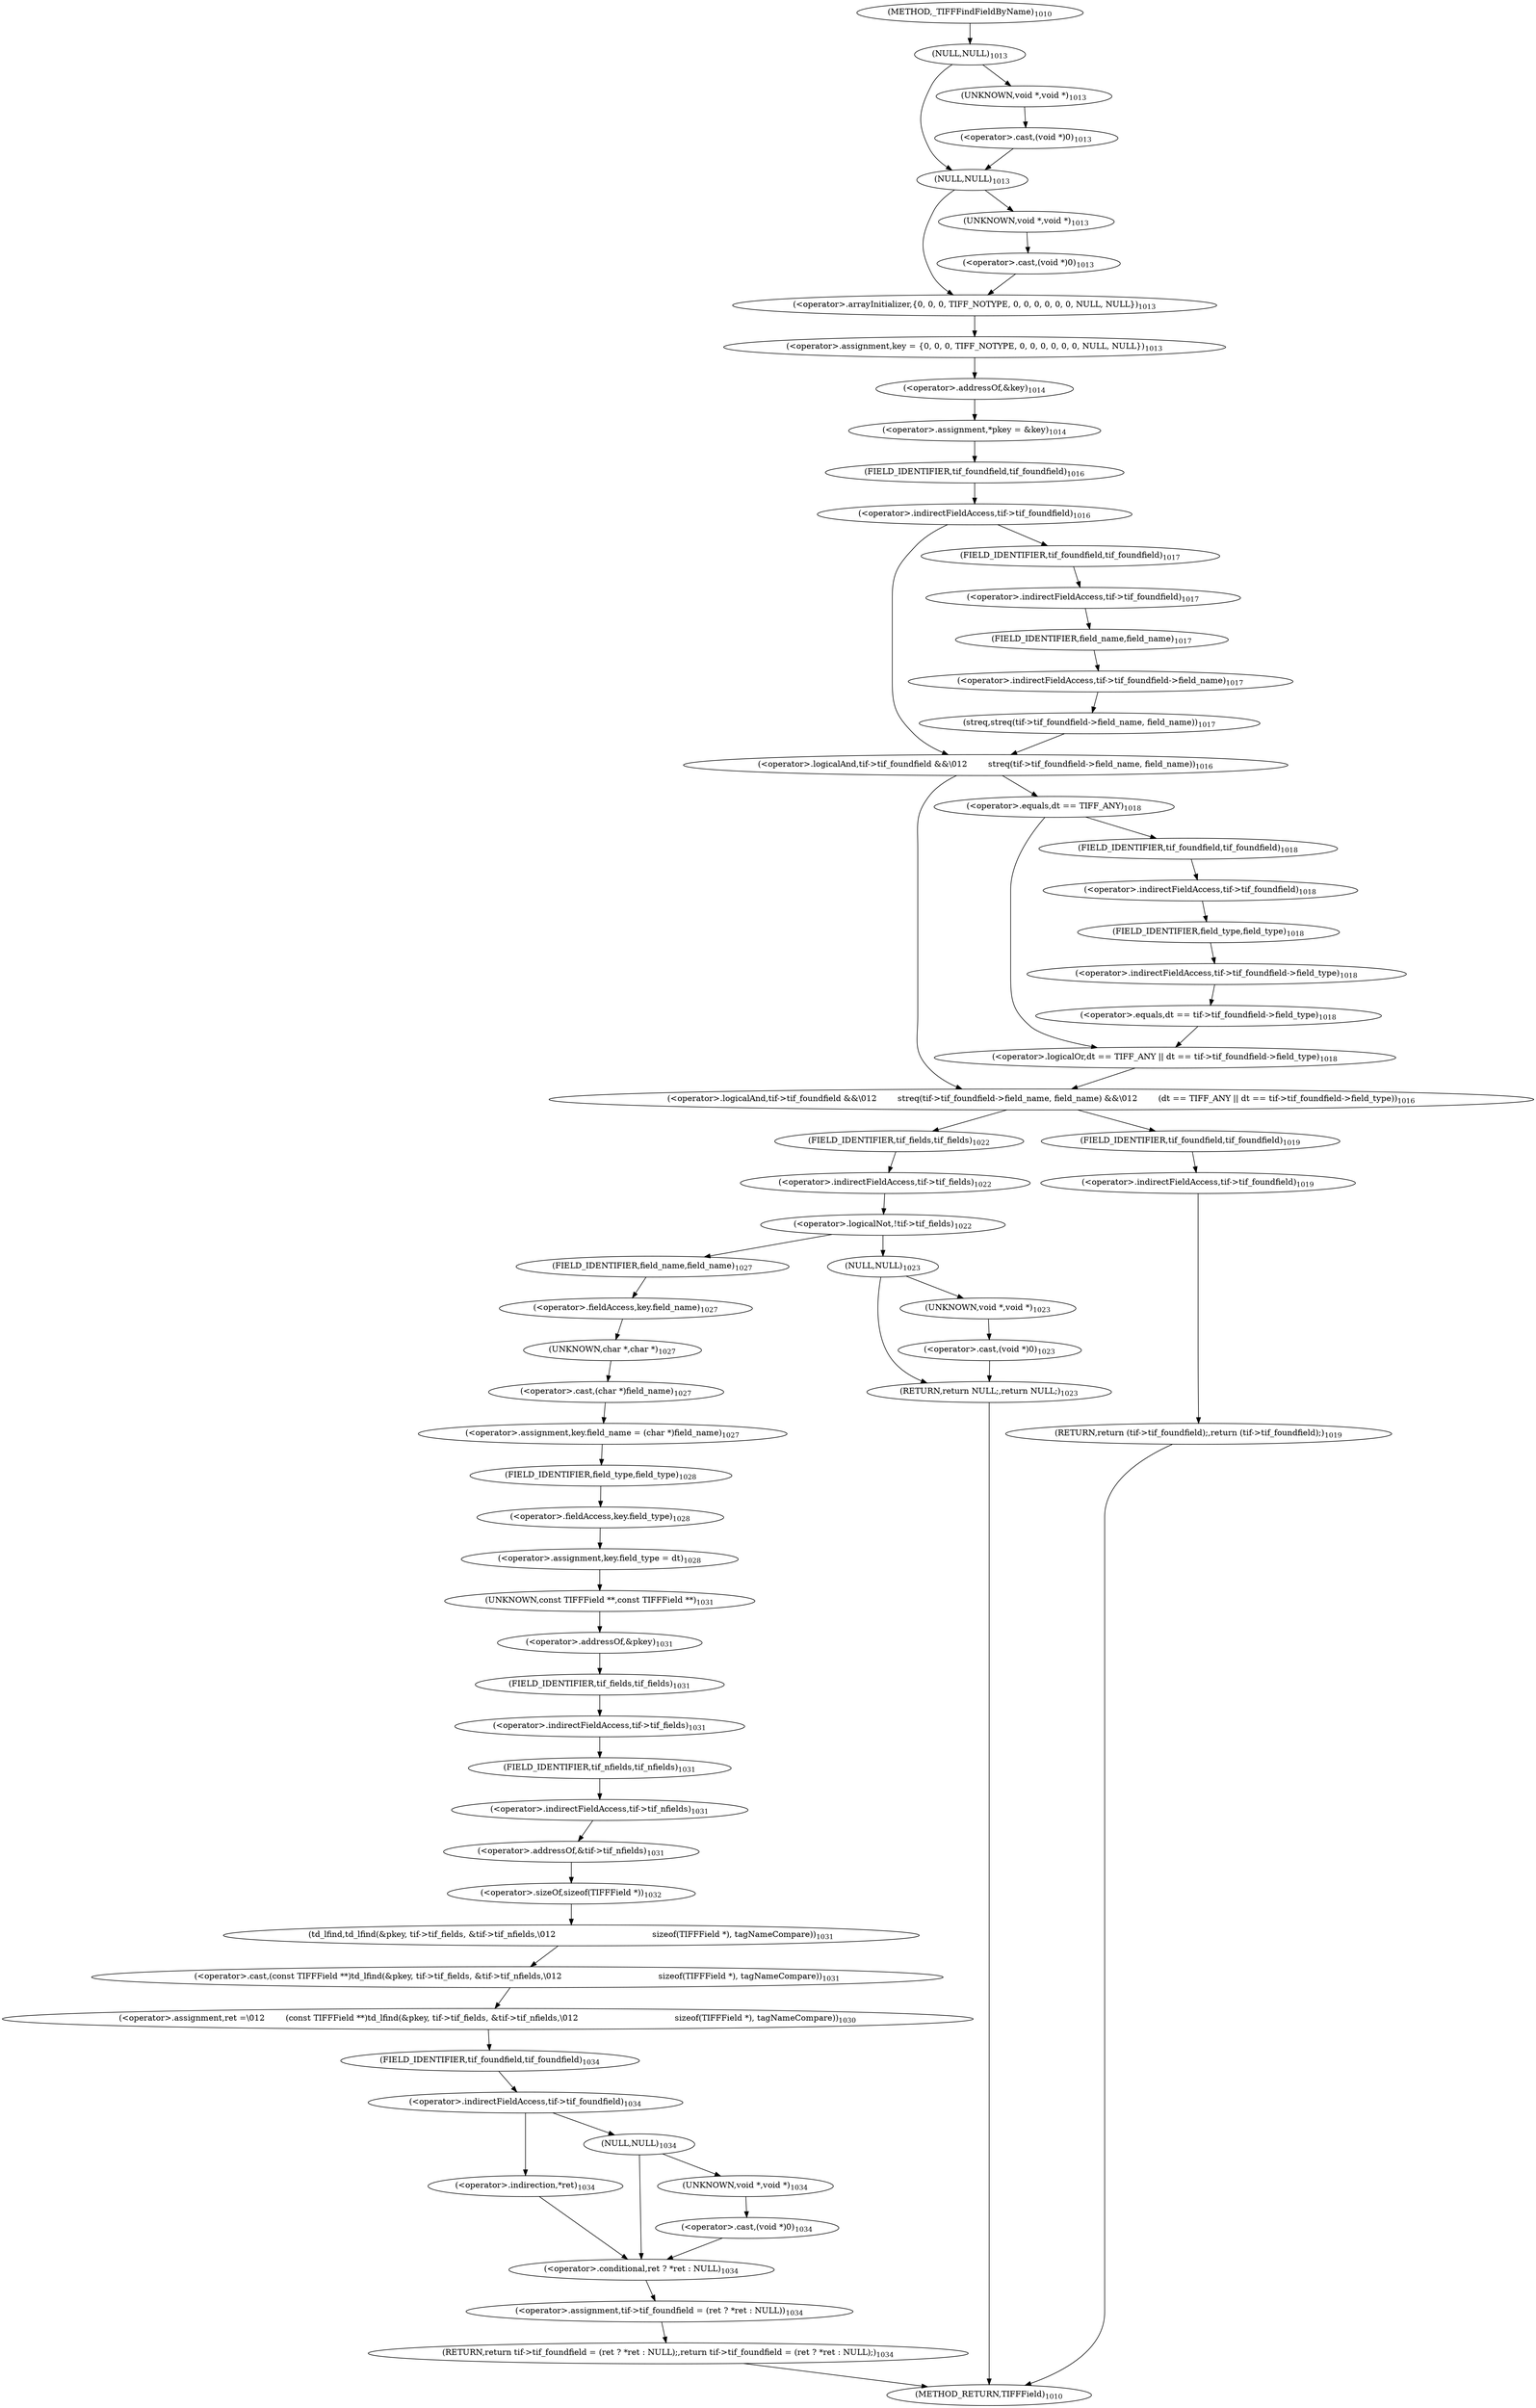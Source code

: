 digraph "_TIFFFindFieldByName" {  
"27514" [label = <(&lt;operator&gt;.assignment,key = {0, 0, 0, TIFF_NOTYPE, 0, 0, 0, 0, 0, 0, NULL, NULL})<SUB>1013</SUB>> ]
"27538" [label = <(&lt;operator&gt;.assignment,*pkey = &amp;key)<SUB>1014</SUB>> ]
"27584" [label = <(&lt;operator&gt;.assignment,key.field_name = (char *)field_name)<SUB>1027</SUB>> ]
"27591" [label = <(&lt;operator&gt;.assignment,key.field_type = dt)<SUB>1028</SUB>> ]
"27596" [label = <(&lt;operator&gt;.assignment,ret =\012        (const TIFFField **)td_lfind(&amp;pkey, tif-&gt;tif_fields, &amp;tif-&gt;tif_nfields,\012                                     sizeof(TIFFField *), tagNameCompare))<SUB>1030</SUB>> ]
"27613" [label = <(RETURN,return tif-&gt;tif_foundfield = (ret ? *ret : NULL);,return tif-&gt;tif_foundfield = (ret ? *ret : NULL);)<SUB>1034</SUB>> ]
"27516" [label = <(&lt;operator&gt;.arrayInitializer,{0, 0, 0, TIFF_NOTYPE, 0, 0, 0, 0, 0, 0, NULL, NULL})<SUB>1013</SUB>> ]
"27540" [label = <(&lt;operator&gt;.addressOf,&amp;key)<SUB>1014</SUB>> ]
"27544" [label = <(&lt;operator&gt;.logicalAnd,tif-&gt;tif_foundfield &amp;&amp;\012        streq(tif-&gt;tif_foundfield-&gt;field_name, field_name) &amp;&amp;\012        (dt == TIFF_ANY || dt == tif-&gt;tif_foundfield-&gt;field_type))<SUB>1016</SUB>> ]
"27573" [label = <(&lt;operator&gt;.logicalNot,!tif-&gt;tif_fields)<SUB>1022</SUB>> ]
"27585" [label = <(&lt;operator&gt;.fieldAccess,key.field_name)<SUB>1027</SUB>> ]
"27588" [label = <(&lt;operator&gt;.cast,(char *)field_name)<SUB>1027</SUB>> ]
"27592" [label = <(&lt;operator&gt;.fieldAccess,key.field_type)<SUB>1028</SUB>> ]
"27598" [label = <(&lt;operator&gt;.cast,(const TIFFField **)td_lfind(&amp;pkey, tif-&gt;tif_fields, &amp;tif-&gt;tif_nfields,\012                                     sizeof(TIFFField *), tagNameCompare))<SUB>1031</SUB>> ]
"27614" [label = <(&lt;operator&gt;.assignment,tif-&gt;tif_foundfield = (ret ? *ret : NULL))<SUB>1034</SUB>> ]
"27527" [label = <(NULL,NULL)<SUB>1013</SUB>> ]
"27532" [label = <(NULL,NULL)<SUB>1013</SUB>> ]
"27545" [label = <(&lt;operator&gt;.logicalAnd,tif-&gt;tif_foundfield &amp;&amp;\012        streq(tif-&gt;tif_foundfield-&gt;field_name, field_name))<SUB>1016</SUB>> ]
"27556" [label = <(&lt;operator&gt;.logicalOr,dt == TIFF_ANY || dt == tif-&gt;tif_foundfield-&gt;field_type)<SUB>1018</SUB>> ]
"27568" [label = <(RETURN,return (tif-&gt;tif_foundfield);,return (tif-&gt;tif_foundfield);)<SUB>1019</SUB>> ]
"27574" [label = <(&lt;operator&gt;.indirectFieldAccess,tif-&gt;tif_fields)<SUB>1022</SUB>> ]
"27578" [label = <(RETURN,return NULL;,return NULL;)<SUB>1023</SUB>> ]
"27587" [label = <(FIELD_IDENTIFIER,field_name,field_name)<SUB>1027</SUB>> ]
"27589" [label = <(UNKNOWN,char *,char *)<SUB>1027</SUB>> ]
"27594" [label = <(FIELD_IDENTIFIER,field_type,field_type)<SUB>1028</SUB>> ]
"27599" [label = <(UNKNOWN,const TIFFField **,const TIFFField **)<SUB>1031</SUB>> ]
"27600" [label = <(td_lfind,td_lfind(&amp;pkey, tif-&gt;tif_fields, &amp;tif-&gt;tif_nfields,\012                                     sizeof(TIFFField *), tagNameCompare))<SUB>1031</SUB>> ]
"27615" [label = <(&lt;operator&gt;.indirectFieldAccess,tif-&gt;tif_foundfield)<SUB>1034</SUB>> ]
"27618" [label = <(&lt;operator&gt;.conditional,ret ? *ret : NULL)<SUB>1034</SUB>> ]
"27546" [label = <(&lt;operator&gt;.indirectFieldAccess,tif-&gt;tif_foundfield)<SUB>1016</SUB>> ]
"27549" [label = <(streq,streq(tif-&gt;tif_foundfield-&gt;field_name, field_name))<SUB>1017</SUB>> ]
"27557" [label = <(&lt;operator&gt;.equals,dt == TIFF_ANY)<SUB>1018</SUB>> ]
"27560" [label = <(&lt;operator&gt;.equals,dt == tif-&gt;tif_foundfield-&gt;field_type)<SUB>1018</SUB>> ]
"27569" [label = <(&lt;operator&gt;.indirectFieldAccess,tif-&gt;tif_foundfield)<SUB>1019</SUB>> ]
"27576" [label = <(FIELD_IDENTIFIER,tif_fields,tif_fields)<SUB>1022</SUB>> ]
"27579" [label = <(NULL,NULL)<SUB>1023</SUB>> ]
"27601" [label = <(&lt;operator&gt;.addressOf,&amp;pkey)<SUB>1031</SUB>> ]
"27603" [label = <(&lt;operator&gt;.indirectFieldAccess,tif-&gt;tif_fields)<SUB>1031</SUB>> ]
"27606" [label = <(&lt;operator&gt;.addressOf,&amp;tif-&gt;tif_nfields)<SUB>1031</SUB>> ]
"27610" [label = <(&lt;operator&gt;.sizeOf,sizeof(TIFFField *))<SUB>1032</SUB>> ]
"27617" [label = <(FIELD_IDENTIFIER,tif_foundfield,tif_foundfield)<SUB>1034</SUB>> ]
"27620" [label = <(&lt;operator&gt;.indirection,*ret)<SUB>1034</SUB>> ]
"27622" [label = <(NULL,NULL)<SUB>1034</SUB>> ]
"27529" [label = <(&lt;operator&gt;.cast,(void *)0)<SUB>1013</SUB>> ]
"27534" [label = <(&lt;operator&gt;.cast,(void *)0)<SUB>1013</SUB>> ]
"27548" [label = <(FIELD_IDENTIFIER,tif_foundfield,tif_foundfield)<SUB>1016</SUB>> ]
"27550" [label = <(&lt;operator&gt;.indirectFieldAccess,tif-&gt;tif_foundfield-&gt;field_name)<SUB>1017</SUB>> ]
"27562" [label = <(&lt;operator&gt;.indirectFieldAccess,tif-&gt;tif_foundfield-&gt;field_type)<SUB>1018</SUB>> ]
"27571" [label = <(FIELD_IDENTIFIER,tif_foundfield,tif_foundfield)<SUB>1019</SUB>> ]
"27605" [label = <(FIELD_IDENTIFIER,tif_fields,tif_fields)<SUB>1031</SUB>> ]
"27607" [label = <(&lt;operator&gt;.indirectFieldAccess,tif-&gt;tif_nfields)<SUB>1031</SUB>> ]
"27530" [label = <(UNKNOWN,void *,void *)<SUB>1013</SUB>> ]
"27535" [label = <(UNKNOWN,void *,void *)<SUB>1013</SUB>> ]
"27551" [label = <(&lt;operator&gt;.indirectFieldAccess,tif-&gt;tif_foundfield)<SUB>1017</SUB>> ]
"27554" [label = <(FIELD_IDENTIFIER,field_name,field_name)<SUB>1017</SUB>> ]
"27563" [label = <(&lt;operator&gt;.indirectFieldAccess,tif-&gt;tif_foundfield)<SUB>1018</SUB>> ]
"27566" [label = <(FIELD_IDENTIFIER,field_type,field_type)<SUB>1018</SUB>> ]
"27581" [label = <(&lt;operator&gt;.cast,(void *)0)<SUB>1023</SUB>> ]
"27609" [label = <(FIELD_IDENTIFIER,tif_nfields,tif_nfields)<SUB>1031</SUB>> ]
"27624" [label = <(&lt;operator&gt;.cast,(void *)0)<SUB>1034</SUB>> ]
"27553" [label = <(FIELD_IDENTIFIER,tif_foundfield,tif_foundfield)<SUB>1017</SUB>> ]
"27565" [label = <(FIELD_IDENTIFIER,tif_foundfield,tif_foundfield)<SUB>1018</SUB>> ]
"27582" [label = <(UNKNOWN,void *,void *)<SUB>1023</SUB>> ]
"27625" [label = <(UNKNOWN,void *,void *)<SUB>1034</SUB>> ]
"27508" [label = <(METHOD,_TIFFFindFieldByName)<SUB>1010</SUB>> ]
"27627" [label = <(METHOD_RETURN,TIFFField)<SUB>1010</SUB>> ]
  "27514" -> "27540" 
  "27538" -> "27548" 
  "27584" -> "27594" 
  "27591" -> "27599" 
  "27596" -> "27617" 
  "27613" -> "27627" 
  "27516" -> "27514" 
  "27540" -> "27538" 
  "27544" -> "27571" 
  "27544" -> "27576" 
  "27573" -> "27579" 
  "27573" -> "27587" 
  "27585" -> "27589" 
  "27588" -> "27584" 
  "27592" -> "27591" 
  "27598" -> "27596" 
  "27614" -> "27613" 
  "27527" -> "27530" 
  "27527" -> "27532" 
  "27532" -> "27535" 
  "27532" -> "27516" 
  "27545" -> "27544" 
  "27545" -> "27557" 
  "27556" -> "27544" 
  "27568" -> "27627" 
  "27574" -> "27573" 
  "27578" -> "27627" 
  "27587" -> "27585" 
  "27589" -> "27588" 
  "27594" -> "27592" 
  "27599" -> "27601" 
  "27600" -> "27598" 
  "27615" -> "27622" 
  "27615" -> "27620" 
  "27618" -> "27614" 
  "27546" -> "27545" 
  "27546" -> "27553" 
  "27549" -> "27545" 
  "27557" -> "27556" 
  "27557" -> "27565" 
  "27560" -> "27556" 
  "27569" -> "27568" 
  "27576" -> "27574" 
  "27579" -> "27582" 
  "27579" -> "27578" 
  "27601" -> "27605" 
  "27603" -> "27609" 
  "27606" -> "27610" 
  "27610" -> "27600" 
  "27617" -> "27615" 
  "27620" -> "27618" 
  "27622" -> "27625" 
  "27622" -> "27618" 
  "27529" -> "27532" 
  "27534" -> "27516" 
  "27548" -> "27546" 
  "27550" -> "27549" 
  "27562" -> "27560" 
  "27571" -> "27569" 
  "27605" -> "27603" 
  "27607" -> "27606" 
  "27530" -> "27529" 
  "27535" -> "27534" 
  "27551" -> "27554" 
  "27554" -> "27550" 
  "27563" -> "27566" 
  "27566" -> "27562" 
  "27581" -> "27578" 
  "27609" -> "27607" 
  "27624" -> "27618" 
  "27553" -> "27551" 
  "27565" -> "27563" 
  "27582" -> "27581" 
  "27625" -> "27624" 
  "27508" -> "27527" 
}
